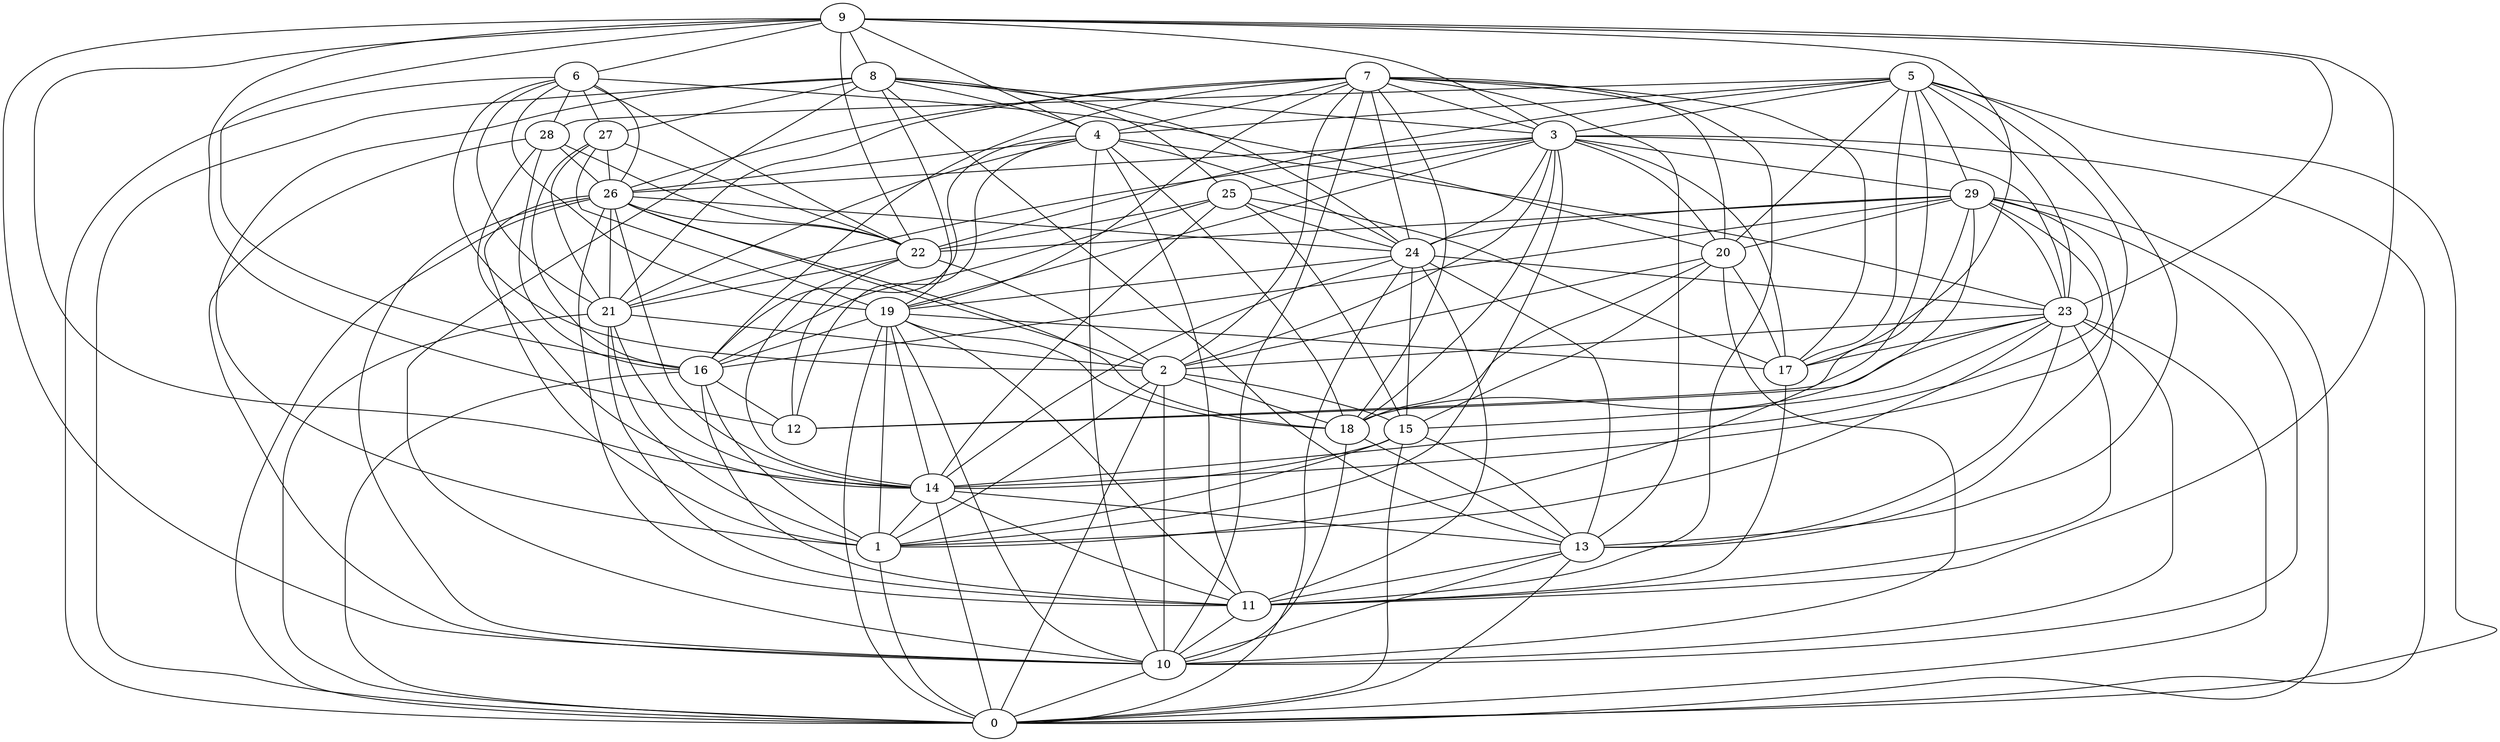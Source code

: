digraph GG_graph {

subgraph G_graph {
edge [color = black]
"19" -> "16" [dir = none]
"19" -> "18" [dir = none]
"19" -> "1" [dir = none]
"19" -> "17" [dir = none]
"19" -> "10" [dir = none]
"28" -> "26" [dir = none]
"28" -> "14" [dir = none]
"7" -> "19" [dir = none]
"7" -> "3" [dir = none]
"7" -> "16" [dir = none]
"7" -> "21" [dir = none]
"27" -> "22" [dir = none]
"27" -> "21" [dir = none]
"27" -> "19" [dir = none]
"27" -> "26" [dir = none]
"27" -> "16" [dir = none]
"6" -> "21" [dir = none]
"6" -> "26" [dir = none]
"6" -> "20" [dir = none]
"3" -> "17" [dir = none]
"3" -> "2" [dir = none]
"3" -> "19" [dir = none]
"3" -> "0" [dir = none]
"3" -> "29" [dir = none]
"3" -> "1" [dir = none]
"16" -> "12" [dir = none]
"9" -> "12" [dir = none]
"9" -> "4" [dir = none]
"9" -> "22" [dir = none]
"9" -> "23" [dir = none]
"9" -> "8" [dir = none]
"9" -> "16" [dir = none]
"22" -> "12" [dir = none]
"5" -> "29" [dir = none]
"5" -> "28" [dir = none]
"5" -> "17" [dir = none]
"5" -> "13" [dir = none]
"5" -> "23" [dir = none]
"5" -> "22" [dir = none]
"5" -> "3" [dir = none]
"18" -> "13" [dir = none]
"11" -> "10" [dir = none]
"20" -> "15" [dir = none]
"20" -> "2" [dir = none]
"14" -> "11" [dir = none]
"14" -> "0" [dir = none]
"14" -> "13" [dir = none]
"26" -> "18" [dir = none]
"26" -> "1" [dir = none]
"26" -> "11" [dir = none]
"26" -> "24" [dir = none]
"26" -> "10" [dir = none]
"26" -> "14" [dir = none]
"26" -> "22" [dir = none]
"24" -> "13" [dir = none]
"24" -> "19" [dir = none]
"13" -> "0" [dir = none]
"13" -> "11" [dir = none]
"29" -> "24" [dir = none]
"29" -> "10" [dir = none]
"29" -> "23" [dir = none]
"29" -> "22" [dir = none]
"29" -> "20" [dir = none]
"29" -> "14" [dir = none]
"29" -> "18" [dir = none]
"29" -> "16" [dir = none]
"15" -> "0" [dir = none]
"15" -> "14" [dir = none]
"15" -> "1" [dir = none]
"8" -> "19" [dir = none]
"8" -> "10" [dir = none]
"8" -> "0" [dir = none]
"8" -> "3" [dir = none]
"8" -> "25" [dir = none]
"25" -> "14" [dir = none]
"25" -> "16" [dir = none]
"2" -> "10" [dir = none]
"2" -> "18" [dir = none]
"4" -> "11" [dir = none]
"4" -> "24" [dir = none]
"4" -> "23" [dir = none]
"21" -> "11" [dir = none]
"23" -> "1" [dir = none]
"23" -> "12" [dir = none]
"23" -> "0" [dir = none]
"23" -> "15" [dir = none]
"23" -> "17" [dir = none]
"9" -> "10" [dir = none]
"2" -> "0" [dir = none]
"15" -> "13" [dir = none]
"9" -> "6" [dir = none]
"5" -> "1" [dir = none]
"17" -> "11" [dir = none]
"10" -> "0" [dir = none]
"3" -> "23" [dir = none]
"9" -> "17" [dir = none]
"21" -> "14" [dir = none]
"7" -> "20" [dir = none]
"21" -> "1" [dir = none]
"4" -> "16" [dir = none]
"8" -> "27" [dir = none]
"1" -> "0" [dir = none]
"4" -> "26" [dir = none]
"3" -> "25" [dir = none]
"25" -> "17" [dir = none]
"20" -> "10" [dir = none]
"16" -> "1" [dir = none]
"6" -> "2" [dir = none]
"22" -> "14" [dir = none]
"24" -> "0" [dir = none]
"26" -> "0" [dir = none]
"9" -> "3" [dir = none]
"23" -> "13" [dir = none]
"25" -> "22" [dir = none]
"16" -> "0" [dir = none]
"4" -> "21" [dir = none]
"24" -> "11" [dir = none]
"29" -> "12" [dir = none]
"7" -> "10" [dir = none]
"22" -> "21" [dir = none]
"25" -> "24" [dir = none]
"28" -> "16" [dir = none]
"4" -> "18" [dir = none]
"6" -> "28" [dir = none]
"18" -> "10" [dir = none]
"7" -> "26" [dir = none]
"9" -> "11" [dir = none]
"14" -> "1" [dir = none]
"23" -> "2" [dir = none]
"23" -> "11" [dir = none]
"6" -> "27" [dir = none]
"28" -> "10" [dir = none]
"7" -> "24" [dir = none]
"3" -> "26" [dir = none]
"7" -> "18" [dir = none]
"7" -> "4" [dir = none]
"8" -> "13" [dir = none]
"4" -> "10" [dir = none]
"29" -> "0" [dir = none]
"16" -> "11" [dir = none]
"26" -> "21" [dir = none]
"20" -> "18" [dir = none]
"2" -> "1" [dir = none]
"23" -> "10" [dir = none]
"5" -> "0" [dir = none]
"3" -> "20" [dir = none]
"7" -> "17" [dir = none]
"21" -> "2" [dir = none]
"7" -> "13" [dir = none]
"28" -> "22" [dir = none]
"3" -> "18" [dir = none]
"8" -> "24" [dir = none]
"24" -> "14" [dir = none]
"25" -> "15" [dir = none]
"20" -> "17" [dir = none]
"8" -> "1" [dir = none]
"3" -> "24" [dir = none]
"29" -> "13" [dir = none]
"24" -> "23" [dir = none]
"9" -> "14" [dir = none]
"19" -> "0" [dir = none]
"8" -> "4" [dir = none]
"26" -> "2" [dir = none]
"5" -> "4" [dir = none]
"5" -> "20" [dir = none]
"22" -> "2" [dir = none]
"7" -> "2" [dir = none]
"19" -> "11" [dir = none]
"19" -> "14" [dir = none]
"4" -> "12" [dir = none]
"6" -> "0" [dir = none]
"3" -> "21" [dir = none]
"5" -> "14" [dir = none]
"24" -> "15" [dir = none]
"7" -> "11" [dir = none]
"2" -> "15" [dir = none]
"6" -> "22" [dir = none]
"6" -> "19" [dir = none]
"13" -> "10" [dir = none]
"21" -> "0" [dir = none]
}

}
